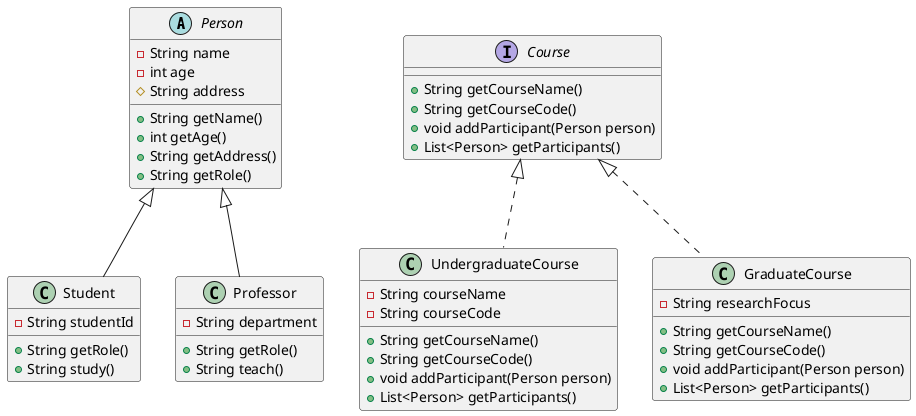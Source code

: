 @startuml
abstract class Person {
  -String name
  -int age
  #String address
  +String getName()
  +int getAge()
  +String getAddress()
  +String getRole()
}

class Student {
  -String studentId
  +String getRole()
  +String study()
}

class Professor {
  -String department
  +String getRole()
  +String teach()
}

interface Course {
  +String getCourseName()
  +String getCourseCode()
  +void addParticipant(Person person)
  +List<Person> getParticipants()
}

class UndergraduateCourse {
  -String courseName
  -String courseCode
  +String getCourseName()
  +String getCourseCode()
  +void addParticipant(Person person)
  +List<Person> getParticipants()
}

class GraduateCourse {
  -String researchFocus
  +String getCourseName()
  +String getCourseCode()
  +void addParticipant(Person person)
  +List<Person> getParticipants()
}

Person <|-- Student
Person <|-- Professor
Course <|.. UndergraduateCourse
Course <|.. GraduateCourse
@enduml
